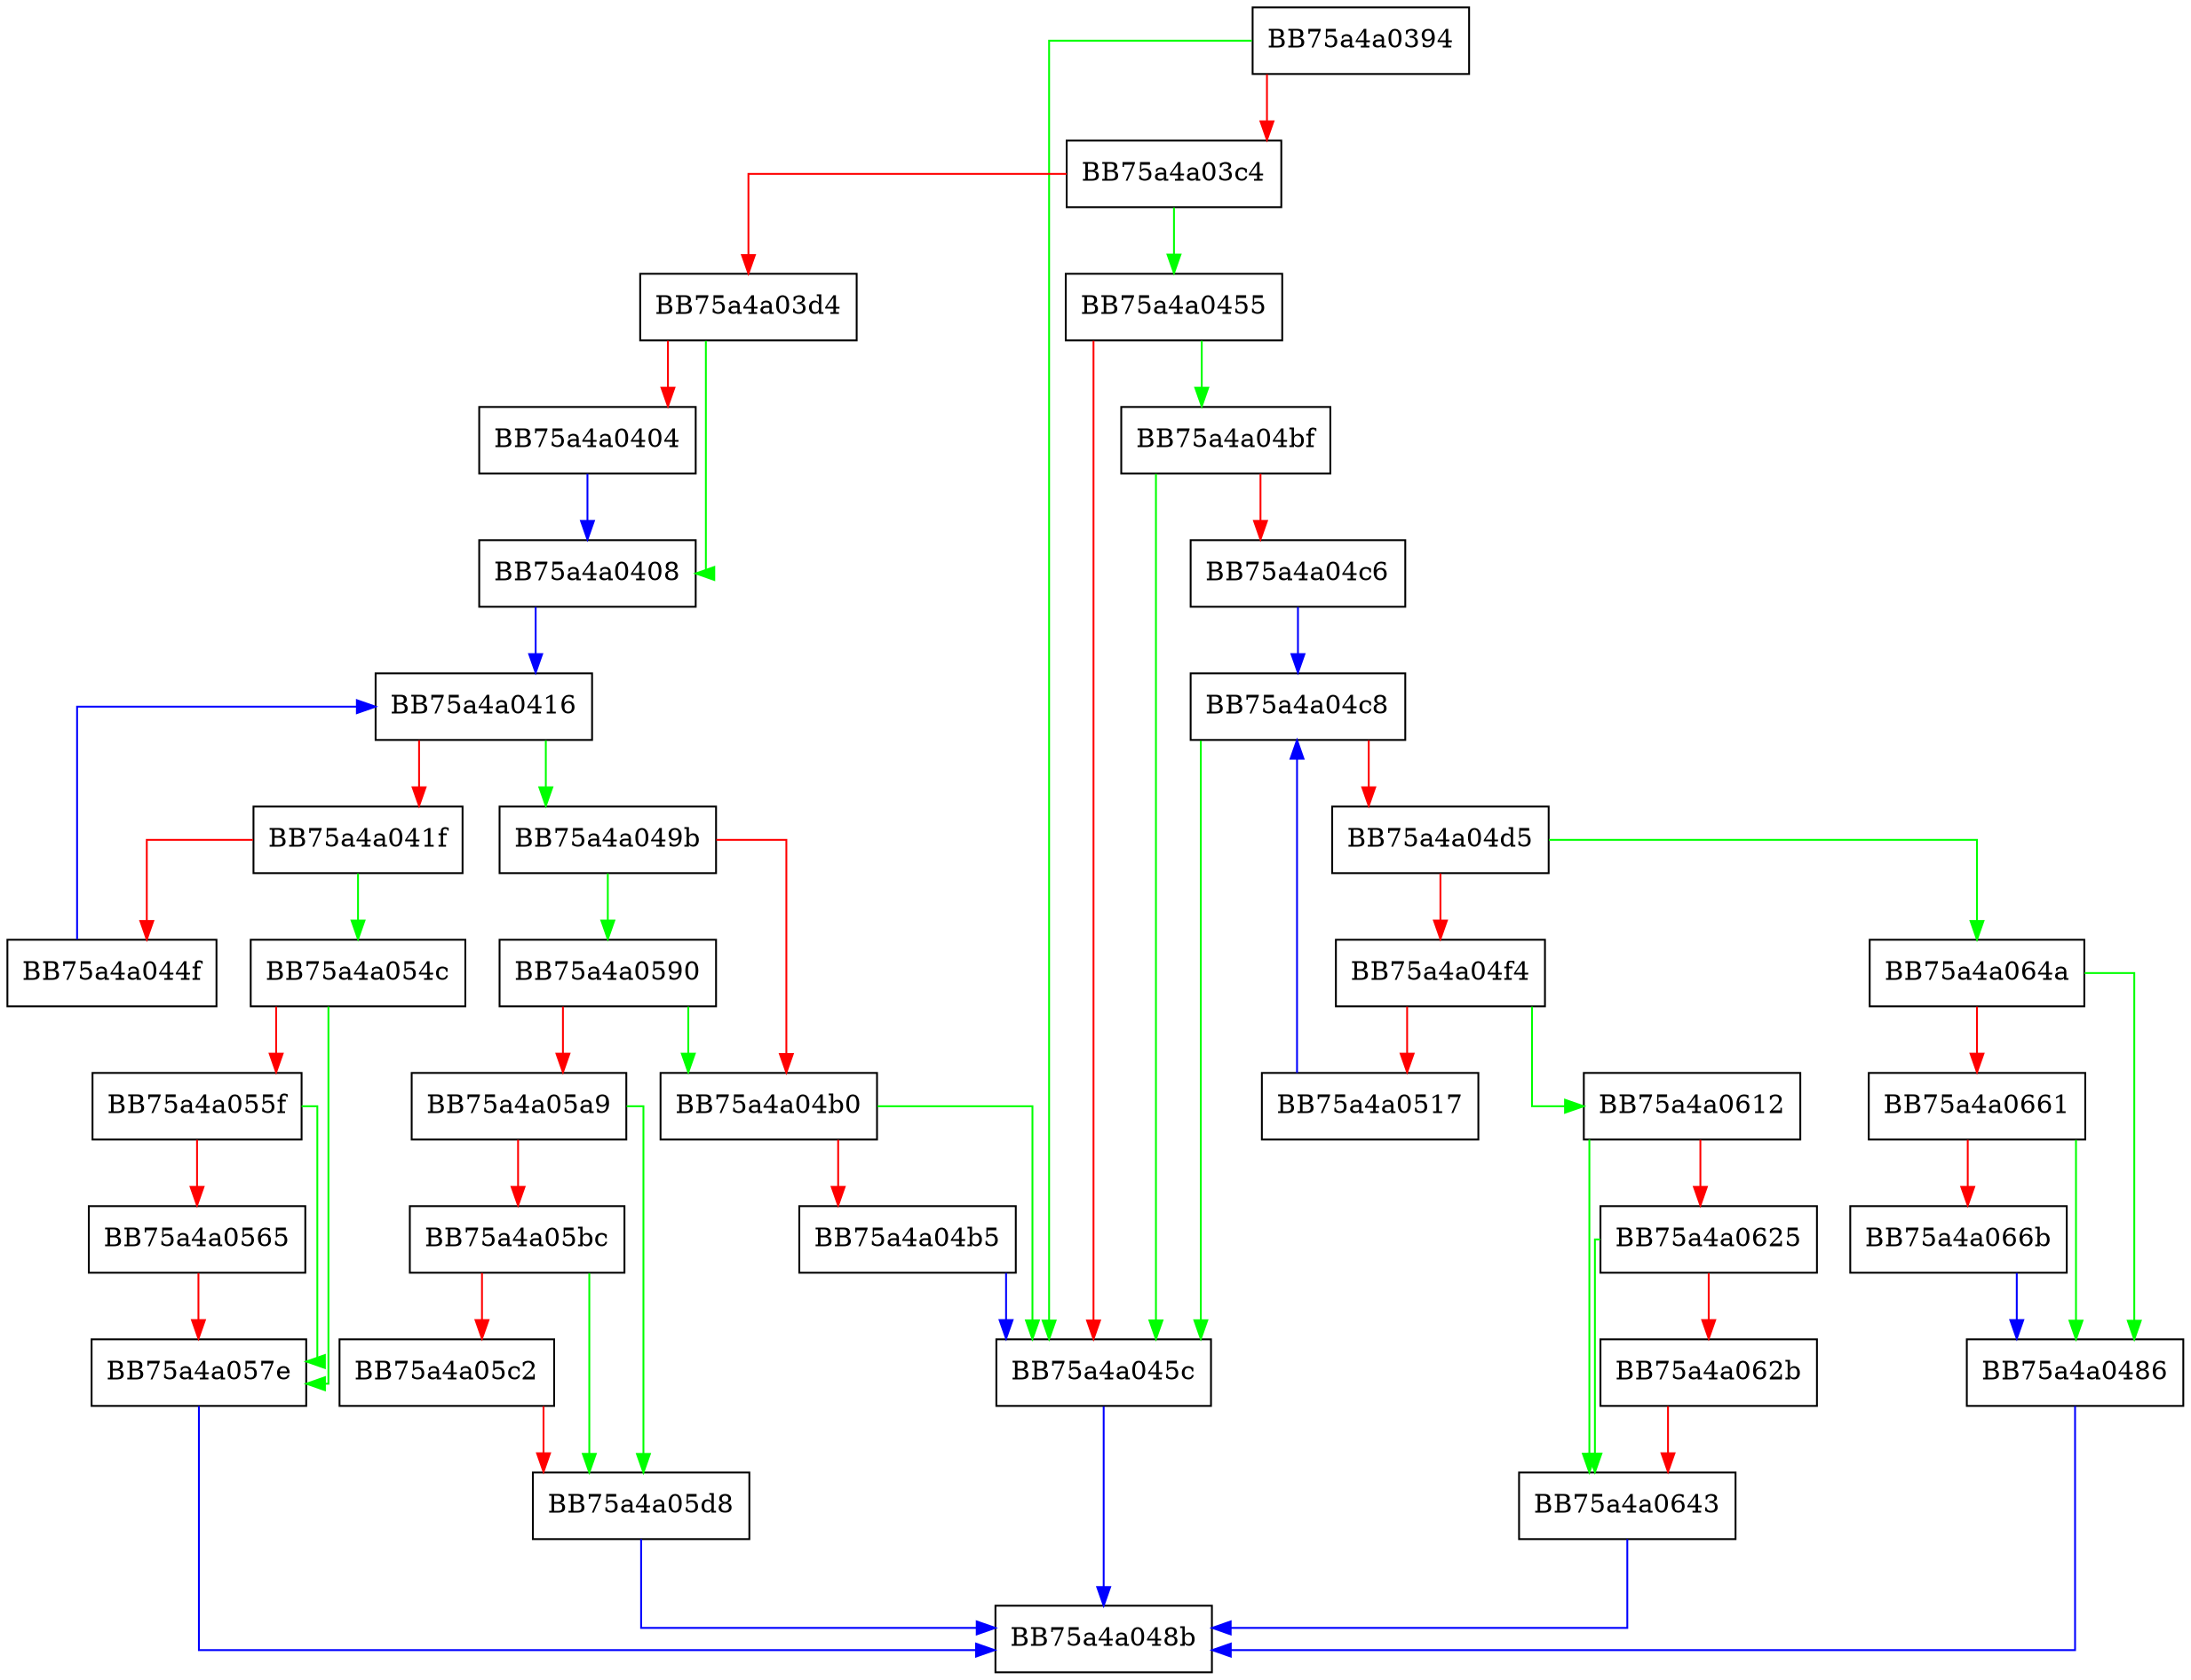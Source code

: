 digraph AddSpynetLatencyAttributes {
  node [shape="box"];
  graph [splines=ortho];
  BB75a4a0394 -> BB75a4a045c [color="green"];
  BB75a4a0394 -> BB75a4a03c4 [color="red"];
  BB75a4a03c4 -> BB75a4a0455 [color="green"];
  BB75a4a03c4 -> BB75a4a03d4 [color="red"];
  BB75a4a03d4 -> BB75a4a0408 [color="green"];
  BB75a4a03d4 -> BB75a4a0404 [color="red"];
  BB75a4a0404 -> BB75a4a0408 [color="blue"];
  BB75a4a0408 -> BB75a4a0416 [color="blue"];
  BB75a4a0416 -> BB75a4a049b [color="green"];
  BB75a4a0416 -> BB75a4a041f [color="red"];
  BB75a4a041f -> BB75a4a054c [color="green"];
  BB75a4a041f -> BB75a4a044f [color="red"];
  BB75a4a044f -> BB75a4a0416 [color="blue"];
  BB75a4a0455 -> BB75a4a04bf [color="green"];
  BB75a4a0455 -> BB75a4a045c [color="red"];
  BB75a4a045c -> BB75a4a048b [color="blue"];
  BB75a4a0486 -> BB75a4a048b [color="blue"];
  BB75a4a049b -> BB75a4a0590 [color="green"];
  BB75a4a049b -> BB75a4a04b0 [color="red"];
  BB75a4a04b0 -> BB75a4a045c [color="green"];
  BB75a4a04b0 -> BB75a4a04b5 [color="red"];
  BB75a4a04b5 -> BB75a4a045c [color="blue"];
  BB75a4a04bf -> BB75a4a045c [color="green"];
  BB75a4a04bf -> BB75a4a04c6 [color="red"];
  BB75a4a04c6 -> BB75a4a04c8 [color="blue"];
  BB75a4a04c8 -> BB75a4a045c [color="green"];
  BB75a4a04c8 -> BB75a4a04d5 [color="red"];
  BB75a4a04d5 -> BB75a4a064a [color="green"];
  BB75a4a04d5 -> BB75a4a04f4 [color="red"];
  BB75a4a04f4 -> BB75a4a0612 [color="green"];
  BB75a4a04f4 -> BB75a4a0517 [color="red"];
  BB75a4a0517 -> BB75a4a04c8 [color="blue"];
  BB75a4a054c -> BB75a4a057e [color="green"];
  BB75a4a054c -> BB75a4a055f [color="red"];
  BB75a4a055f -> BB75a4a057e [color="green"];
  BB75a4a055f -> BB75a4a0565 [color="red"];
  BB75a4a0565 -> BB75a4a057e [color="red"];
  BB75a4a057e -> BB75a4a048b [color="blue"];
  BB75a4a0590 -> BB75a4a04b0 [color="green"];
  BB75a4a0590 -> BB75a4a05a9 [color="red"];
  BB75a4a05a9 -> BB75a4a05d8 [color="green"];
  BB75a4a05a9 -> BB75a4a05bc [color="red"];
  BB75a4a05bc -> BB75a4a05d8 [color="green"];
  BB75a4a05bc -> BB75a4a05c2 [color="red"];
  BB75a4a05c2 -> BB75a4a05d8 [color="red"];
  BB75a4a05d8 -> BB75a4a048b [color="blue"];
  BB75a4a0612 -> BB75a4a0643 [color="green"];
  BB75a4a0612 -> BB75a4a0625 [color="red"];
  BB75a4a0625 -> BB75a4a0643 [color="green"];
  BB75a4a0625 -> BB75a4a062b [color="red"];
  BB75a4a062b -> BB75a4a0643 [color="red"];
  BB75a4a0643 -> BB75a4a048b [color="blue"];
  BB75a4a064a -> BB75a4a0486 [color="green"];
  BB75a4a064a -> BB75a4a0661 [color="red"];
  BB75a4a0661 -> BB75a4a0486 [color="green"];
  BB75a4a0661 -> BB75a4a066b [color="red"];
  BB75a4a066b -> BB75a4a0486 [color="blue"];
}